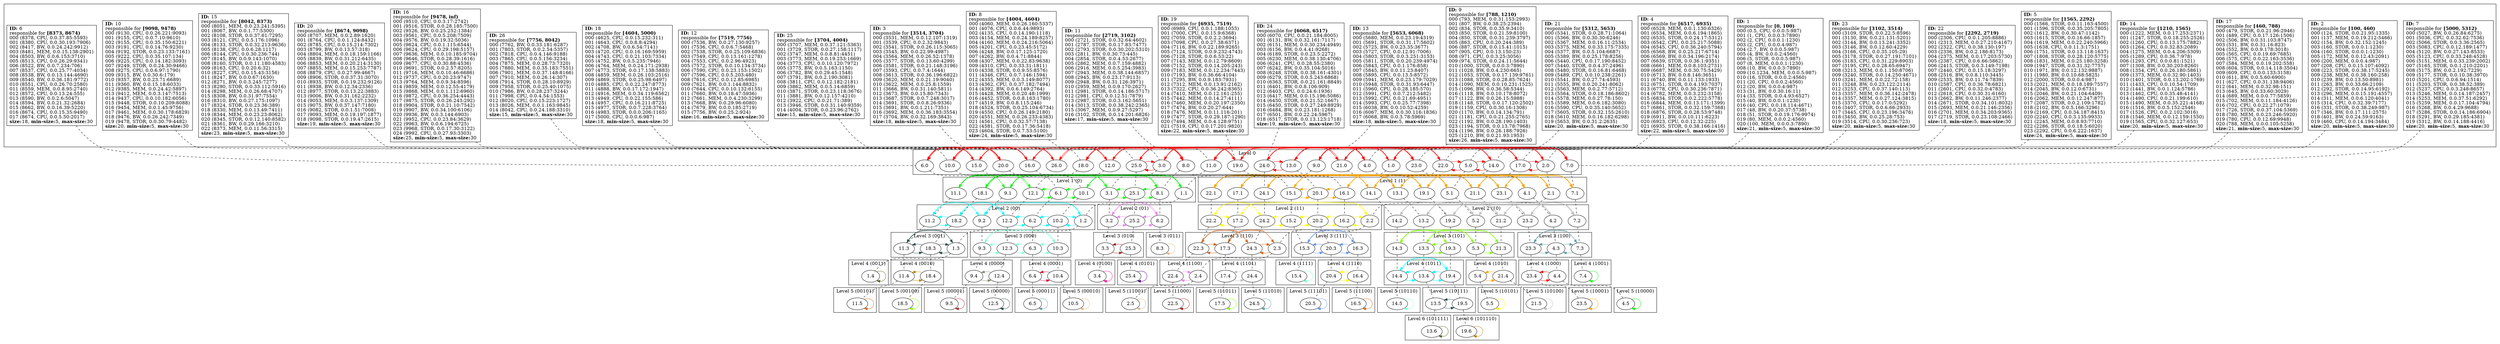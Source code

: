 strict
digraph SkipGraph {

	# vertical
	edge [dir=none style=dashed]
	subgraph {
		"1" -> "1.0" -> "1.1" -> "1.2" -> "1.3" -> "1.4"
		}
	subgraph {
		"2" -> "2.0" -> "2.1" -> "2.2" -> "2.3" -> "2.4" -> "2.5"
		}
	subgraph {
		"17" -> "17.0" -> "17.1" -> "17.2" -> "17.3" -> "17.4" -> "17.5"
		}
	subgraph {
		"9" -> "9.0" -> "9.1" -> "9.2" -> "9.3" -> "9.4" -> "9.5"
		}
	subgraph {
		"14" -> "14.0" -> "14.1" -> "14.2" -> "14.3" -> "14.4" -> "14.5"
		}
	subgraph {
		"5" -> "5.0" -> "5.1" -> "5.2" -> "5.3" -> "5.4" -> "5.5"
		}
	subgraph {
		"22" -> "22.0" -> "22.1" -> "22.2" -> "22.3" -> "22.4" -> "22.5"
		}
	subgraph {
		"11" -> "11.0" -> "11.1" -> "11.2" -> "11.3" -> "11.4" -> "11.5"
		}
	subgraph {
		"23" -> "23.0" -> "23.1" -> "23.2" -> "23.3" -> "23.4" -> "23.5"
		}
	subgraph {
		"3" -> "3.0" -> "3.1" -> "3.2" -> "3.3" -> "3.4"
		}
	subgraph {
		"25" -> "25.0" -> "25.1" -> "25.2" -> "25.3" -> "25.4"
		}
	subgraph {
		"8" -> "8.0" -> "8.1" -> "8.2" -> "8.3"
		}
	subgraph {
		"18" -> "18.0" -> "18.1" -> "18.2" -> "18.3" -> "18.4" -> "18.5"
		}
	subgraph {
		"7" -> "7.0" -> "7.1" -> "7.2" -> "7.3" -> "7.4"
		}
	subgraph {
		"21" -> "21.0" -> "21.1" -> "21.2" -> "21.3" -> "21.4" -> "21.5"
		}
	subgraph {
		"13" -> "13.0" -> "13.1" -> "13.2" -> "13.3" -> "13.4" -> "13.5" -> "13.6"
		}
	subgraph {
		"24" -> "24.0" -> "24.1" -> "24.2" -> "24.3" -> "24.4" -> "24.5"
		}
	subgraph {
		"4" -> "4.0" -> "4.1" -> "4.2" -> "4.3" -> "4.4" -> "4.5"
		}
	subgraph {
		"19" -> "19.0" -> "19.1" -> "19.2" -> "19.3" -> "19.4" -> "19.5" -> "19.6"
		}
	subgraph {
		"12" -> "12.0" -> "12.1" -> "12.2" -> "12.3" -> "12.4" -> "12.5"
		}
	subgraph {
		"26" -> "26.0"
		}
	subgraph {
		"15" -> "15.0" -> "15.1" -> "15.2" -> "15.3" -> "15.4"
		}
	subgraph {
		"6" -> "6.0" -> "6.1" -> "6.2" -> "6.3" -> "6.4" -> "6.5"
		}
	subgraph {
		"20" -> "20.0" -> "20.1" -> "20.2" -> "20.3" -> "20.4" -> "20.5"
		}
	subgraph {
		"10" -> "10.0" -> "10.1" -> "10.2" -> "10.3" -> "10.4" -> "10.5"
		}
	subgraph {
		"16" -> "16.0" -> "16.1" -> "16.2" -> "16.3" -> "16.4" -> "16.5"
		}

	# horizontal
	edge [dir=forward, style=solid]
	subgraph cluster_content {
		rank = same
		"1" [shape=box, label=
			<
				<B>ID:</B> 1<BR ALIGN="LEFT"/>
				responsible for <B>[0, 100)</B><BR ALIGN="LEFT"/>
				000 (0.5, CPU, 0.0.0.5:987)<BR ALIGN="LEFT"/>
				001 (1, CPU, 0.0.0.3:7890)<BR ALIGN="LEFT"/>
				002 (2, CPU, 0.0.0.1:1230)<BR ALIGN="LEFT"/>
				003 (2, CPU, 0.0.0.4:987)<BR ALIGN="LEFT"/>
				004 (2.7, BW, 0.0.0.5:987)<BR ALIGN="LEFT"/>
				005 (4, BW, 0.0.0.2:4560)<BR ALIGN="LEFT"/>
				006 (5, STOR, 0.0.0.5:987)<BR ALIGN="LEFT"/>
				007 (8, MEM, 0.0.0.1:1230)<BR ALIGN="LEFT"/>
				008 (10, BW, 0.0.0.3:7890)<BR ALIGN="LEFT"/>
				009 (10.1234, MEM, 0.0.0.5:987)<BR ALIGN="LEFT"/>
				010 (16, STOR, 0.0.0.2:4560)<BR ALIGN="LEFT"/>
				011 (20, CPU, 0.0.0.2:4560)<BR ALIGN="LEFT"/>
				012 (20, BW, 0.0.0.4:987)<BR ALIGN="LEFT"/>
				013 (31, BW, 0.0.30.16:11)<BR ALIGN="LEFT"/>
				014 (33, STOR, 0.0.4.93:6527)<BR ALIGN="LEFT"/>
				015 (40, BW, 0.0.0.1:1230)<BR ALIGN="LEFT"/>
				016 (40, CPU, 0.0.18.114:4671)<BR ALIGN="LEFT"/>
				017 (48, BW, 0.0.20.37:5738)<BR ALIGN="LEFT"/>
				018 (51, STOR, 0.0.19.176:9974)<BR ALIGN="LEFT"/>
				019 (80, MEM, 0.0.0.2:4560)<BR ALIGN="LEFT"/>
				020 (100, MEM, 0.0.0.3:7890)<BR ALIGN="LEFT"/>
			<B>size:</B>21, <B>min-size:</B>5, <B>max-size:</B>30<BR ALIGN="LEFT"/>			>]
		"2" [shape=box, label=
			<
				<B>ID:</B> 2<BR ALIGN="LEFT"/>
				responsible for <B>[100, 460)</B><BR ALIGN="LEFT"/>
				000 (124, STOR, 0.0.21.95:1335)<BR ALIGN="LEFT"/>
				001 (137, MEM, 0.0.19.212:5466)<BR ALIGN="LEFT"/>
				002 (154, BW, 0.0.32.152:1245)<BR ALIGN="LEFT"/>
				003 (160, STOR, 0.0.0.1:1230)<BR ALIGN="LEFT"/>
				004 (160, STOR, 0.0.0.1:1230)<BR ALIGN="LEFT"/>
				005 (172, MEM, 0.0.12.43:2091)<BR ALIGN="LEFT"/>
				006 (200, MEM, 0.0.0.4:987)<BR ALIGN="LEFT"/>
				007 (208, CPU, 0.0.15.107:4092)<BR ALIGN="LEFT"/>
				008 (223, STOR, 0.0.38.17:5245)<BR ALIGN="LEFT"/>
				009 (238, MEM, 0.0.38.160:258)<BR ALIGN="LEFT"/>
				010 (239, BW, 0.0.13.50:8981)<BR ALIGN="LEFT"/>
				011 (263, BW, 0.0.33.66:2109)<BR ALIGN="LEFT"/>
				012 (292, STOR, 0.0.14.95:6192)<BR ALIGN="LEFT"/>
				013 (296, MEM, 0.0.15.191:4557)<BR ALIGN="LEFT"/>
				014 (311, MEM, 0.0.6.120:4041)<BR ALIGN="LEFT"/>
				015 (314, CPU, 0.0.32.39:7177)<BR ALIGN="LEFT"/>
				016 (331, STOR, 0.0.38.249:987)<BR ALIGN="LEFT"/>
				017 (346, BW, 0.0.17.111:2575)<BR ALIGN="LEFT"/>
				018 (401, BW, 0.0.24.59:9163)<BR ALIGN="LEFT"/>
				019 (460, CPU, 0.0.14.194:3484)<BR ALIGN="LEFT"/>
			<B>size:</B>20, <B>min-size:</B>5, <B>max-size:</B>30<BR ALIGN="LEFT"/>			>]
		"17" [shape=box, label=
			<
				<B>ID:</B> 17<BR ALIGN="LEFT"/>
				responsible for <B>[460, 788)</B><BR ALIGN="LEFT"/>
				000 (479, STOR, 0.0.21.96:2946)<BR ALIGN="LEFT"/>
				001 (489, CPU, 0.0.17.126:1506)<BR ALIGN="LEFT"/>
				002 (506, BW, 0.0.31.103:8747)<BR ALIGN="LEFT"/>
				003 (531, BW, 0.0.31.16:823)<BR ALIGN="LEFT"/>
				004 (552, BW, 0.0.9.178:3018)<BR ALIGN="LEFT"/>
				005 (565, CPU, 0.0.19.69:7685)<BR ALIGN="LEFT"/>
				006 (575, CPU, 0.0.22.163:3536)<BR ALIGN="LEFT"/>
				007 (584, MEM, 0.0.19.202:558)<BR ALIGN="LEFT"/>
				008 (604, STOR, 0.0.14.118:3504)<BR ALIGN="LEFT"/>
				009 (609, CPU, 0.0.0.133:3158)<BR ALIGN="LEFT"/>
				010 (611, BW, 0.0.5.60:6900)<BR ALIGN="LEFT"/>
				011 (627, CPU, 0.0.31.138:9406)<BR ALIGN="LEFT"/>
				012 (641, MEM, 0.0.32.98:151)<BR ALIGN="LEFT"/>
				013 (645, BW, 0.0.33.60:3029)<BR ALIGN="LEFT"/>
				014 (689, MEM, 0.0.0.77:5859)<BR ALIGN="LEFT"/>
				015 (702, MEM, 0.0.11.184:4126)<BR ALIGN="LEFT"/>
				016 (702, CPU, 0.0.22.27:1079)<BR ALIGN="LEFT"/>
				017 (726, STOR, 0.0.37.104:5369)<BR ALIGN="LEFT"/>
				018 (780, MEM, 0.0.23.246:5920)<BR ALIGN="LEFT"/>
				019 (780, CPU, 0.0.12.69:9948)<BR ALIGN="LEFT"/>
				020 (788, MEM, 0.0.0.105:5258)<BR ALIGN="LEFT"/>
			<B>size:</B>21, <B>min-size:</B>5, <B>max-size:</B>30<BR ALIGN="LEFT"/>			>]
		"9" [shape=box, label=
			<
				<B>ID:</B> 9<BR ALIGN="LEFT"/>
				responsible for <B>[788, 1210)</B><BR ALIGN="LEFT"/>
				000 (793, MEM, 0.0.31.153:2993)<BR ALIGN="LEFT"/>
				001 (807, BW, 0.0.38.25:2394)<BR ALIGN="LEFT"/>
				002 (834, STOR, 0.0.35.9:3410)<BR ALIGN="LEFT"/>
				003 (850, STOR, 0.0.21.59:8100)<BR ALIGN="LEFT"/>
				004 (850, STOR, 0.0.31.239:3797)<BR ALIGN="LEFT"/>
				005 (863, CPU, 0.0.20.244:389)<BR ALIGN="LEFT"/>
				006 (887, STOR, 0.0.15.41:1015)<BR ALIGN="LEFT"/>
				007 (905, CPU, 0.0.13.150:23)<BR ALIGN="LEFT"/>
				008 (971, CPU, 0.0.3.25:3056)<BR ALIGN="LEFT"/>
				009 (974, STOR, 0.0.24.11:5644)<BR ALIGN="LEFT"/>
				010 (1000, STOR, 0.0.0.3:7890)<BR ALIGN="LEFT"/>
				011 (1028, BW, 0.0.4.230:665)<BR ALIGN="LEFT"/>
				012 (1053, STOR, 0.0.17.139:9761)<BR ALIGN="LEFT"/>
				013 (1088, STOR, 0.0.28.85:7624)<BR ALIGN="LEFT"/>
				014 (1090, MEM, 0.0.10.231:1525)<BR ALIGN="LEFT"/>
				015 (1096, BW, 0.0.36.58:5344)<BR ALIGN="LEFT"/>
				016 (1118, BW, 0.0.10.178:8072)<BR ALIGN="LEFT"/>
				017 (1122, BW, 0.0.26.15:5988)<BR ALIGN="LEFT"/>
				018 (1148, STOR, 0.0.17.120:2502)<BR ALIGN="LEFT"/>
				019 (1159, CPU, 0.0.30.16:1308)<BR ALIGN="LEFT"/>
				020 (1170, BW, 0.0.14.134:791)<BR ALIGN="LEFT"/>
				021 (1181, CPU, 0.0.21.255:2765)<BR ALIGN="LEFT"/>
				022 (1192, BW, 0.0.28.190:1403)<BR ALIGN="LEFT"/>
				023 (1194, STOR, 0.0.13.78:7968)<BR ALIGN="LEFT"/>
				024 (1196, BW, 0.0.26.188:7926)<BR ALIGN="LEFT"/>
				025 (1210, BW, 0.0.21.93:1953)<BR ALIGN="LEFT"/>
			<B>size:</B>26, <B>min-size:</B>5, <B>max-size:</B>30<BR ALIGN="LEFT"/>			>]
		"14" [shape=box, label=
			<
				<B>ID:</B> 14<BR ALIGN="LEFT"/>
				responsible for <B>[1210, 1565)</B><BR ALIGN="LEFT"/>
				000 (1222, MEM, 0.0.17.253:2371)<BR ALIGN="LEFT"/>
				001 (1247, STOR, 0.0.18.255:2526)<BR ALIGN="LEFT"/>
				002 (1260, CPU, 0.0.13.175:7882)<BR ALIGN="LEFT"/>
				003 (1264, CPU, 0.0.32.83:2089)<BR ALIGN="LEFT"/>
				004 (1275, MEM, 0.0.4.206:5309)<BR ALIGN="LEFT"/>
				005 (1289, CPU, 0.0.36.7:978)<BR ALIGN="LEFT"/>
				006 (1293, CPU, 0.0.0.81:1521)<BR ALIGN="LEFT"/>
				007 (1308, BW, 0.0.30.203:8260)<BR ALIGN="LEFT"/>
				008 (1354, CPU, 0.0.26.180:5861)<BR ALIGN="LEFT"/>
				009 (1373, MEM, 0.0.32.90:1403)<BR ALIGN="LEFT"/>
				010 (1401, STOR, 0.0.13.202:1769)<BR ALIGN="LEFT"/>
				011 (1433, CPU, 0.0.10.54:1709)<BR ALIGN="LEFT"/>
				012 (1441, BW, 0.0.1.124:5786)<BR ALIGN="LEFT"/>
				013 (1462, CPU, 0.0.35.48:4141)<BR ALIGN="LEFT"/>
				014 (1490, CPU, 0.0.21.199:610)<BR ALIGN="LEFT"/>
				015 (1490, MEM, 0.0.35.221:4168)<BR ALIGN="LEFT"/>
				016 (1516, BW, 0.0.5.152:2546)<BR ALIGN="LEFT"/>
				017 (1526, CPU, 0.0.2.102:3016)<BR ALIGN="LEFT"/>
				018 (1546, MEM, 0.0.12.159:1550)<BR ALIGN="LEFT"/>
				019 (1565, CPU, 0.0.32.127:653)<BR ALIGN="LEFT"/>
			<B>size:</B>20, <B>min-size:</B>5, <B>max-size:</B>30<BR ALIGN="LEFT"/>			>]
		"5" [shape=box, label=
			<
				<B>ID:</B> 5<BR ALIGN="LEFT"/>
				responsible for <B>[1565, 2292)</B><BR ALIGN="LEFT"/>
				000 (1566, STOR, 0.0.11.163:4500)<BR ALIGN="LEFT"/>
				001 (1596, STOR, 0.0.35.205:7805)<BR ALIGN="LEFT"/>
				002 (1612, BW, 0.0.30.47:1142)<BR ALIGN="LEFT"/>
				003 (1615, STOR, 0.0.16.66:1857)<BR ALIGN="LEFT"/>
				004 (1619, MEM, 0.0.22.240:5966)<BR ALIGN="LEFT"/>
				005 (1638, CPU, 0.0.11.3:1751)<BR ALIGN="LEFT"/>
				006 (1751, STOR, 0.0.13.118:1637)<BR ALIGN="LEFT"/>
				007 (1808, STOR, 0.0.28.120:5775)<BR ALIGN="LEFT"/>
				008 (1831, MEM, 0.0.25.180:3258)<BR ALIGN="LEFT"/>
				009 (1947, STOR, 0.0.31.32:7757)<BR ALIGN="LEFT"/>
				010 (1971, BW, 0.0.12.132:9887)<BR ALIGN="LEFT"/>
				011 (1980, BW, 0.0.10.68:5825)<BR ALIGN="LEFT"/>
				012 (2000, STOR, 0.0.0.4:987)<BR ALIGN="LEFT"/>
				013 (2021, MEM, 0.0.18.189:7557)<BR ALIGN="LEFT"/>
				014 (2045, BW, 0.0.12.0:6731)<BR ALIGN="LEFT"/>
				015 (2046, BW, 0.0.21.104:6409)<BR ALIGN="LEFT"/>
				016 (2062, MEM, 0.0.12.247:877)<BR ALIGN="LEFT"/>
				017 (2087, STOR, 0.0.2.109:1782)<BR ALIGN="LEFT"/>
				018 (2102, BW, 0.0.5.166:3296)<BR ALIGN="LEFT"/>
				019 (2169, CPU, 0.0.34.187:8415)<BR ALIGN="LEFT"/>
				020 (2240, CPU, 0.0.3.135:9933)<BR ALIGN="LEFT"/>
				021 (2245, MEM, 0.0.8.93:7710)<BR ALIGN="LEFT"/>
				022 (2286, STOR, 0.0.18.5:6020)<BR ALIGN="LEFT"/>
				023 (2292, CPU, 0.0.6.222:1637)<BR ALIGN="LEFT"/>
			<B>size:</B>24, <B>min-size:</B>5, <B>max-size:</B>30<BR ALIGN="LEFT"/>			>]
		"22" [shape=box, label=
			<
				<B>ID:</B> 22<BR ALIGN="LEFT"/>
				responsible for <B>[2292, 2719)</B><BR ALIGN="LEFT"/>
				000 (2306, CPU, 0.0.1.205:8886)<BR ALIGN="LEFT"/>
				001 (2313, MEM, 0.0.27.210:4167)<BR ALIGN="LEFT"/>
				002 (2322, CPU, 0.0.38.130:197)<BR ALIGN="LEFT"/>
				003 (2336, BW, 0.0.2.186:8173)<BR ALIGN="LEFT"/>
				004 (2375, MEM, 0.0.17.203:5730)<BR ALIGN="LEFT"/>
				005 (2387, CPU, 0.0.6.66:5862)<BR ALIGN="LEFT"/>
				006 (2415, STOR, 0.0.3.149:7198)<BR ALIGN="LEFT"/>
				007 (2440, CPU, 0.0.15.18:3297)<BR ALIGN="LEFT"/>
				008 (2516, BW, 0.0.8.110:3445)<BR ALIGN="LEFT"/>
				009 (2535, BW, 0.0.11.74:7839)<BR ALIGN="LEFT"/>
				010 (2587, CPU, 0.0.36.78:6821)<BR ALIGN="LEFT"/>
				011 (2601, CPU, 0.0.32.0:4783)<BR ALIGN="LEFT"/>
				012 (2618, CPU, 0.0.30.31:6160)<BR ALIGN="LEFT"/>
				013 (2662, BW, 0.0.11.246:2377)<BR ALIGN="LEFT"/>
				014 (2671, STOR, 0.0.34.101:8032)<BR ALIGN="LEFT"/>
				015 (2693, MEM, 0.0.21.146:2356)<BR ALIGN="LEFT"/>
				016 (2701, MEM, 0.0.34.203:9365)<BR ALIGN="LEFT"/>
				017 (2719, STOR, 0.0.23.108:2466)<BR ALIGN="LEFT"/>
			<B>size:</B>18, <B>min-size:</B>5, <B>max-size:</B>30<BR ALIGN="LEFT"/>			>]
		"11" [shape=box, label=
			<
				<B>ID:</B> 11<BR ALIGN="LEFT"/>
				responsible for <B>[2719, 3102)</B><BR ALIGN="LEFT"/>
				000 (2721, STOR, 0.0.32.64:4602)<BR ALIGN="LEFT"/>
				001 (2787, STOR, 0.0.17.83:7477)<BR ALIGN="LEFT"/>
				002 (2793, STOR, 0.0.30.202:5310)<BR ALIGN="LEFT"/>
				003 (2811, BW, 0.0.30.73:445)<BR ALIGN="LEFT"/>
				004 (2854, STOR, 0.0.4.53:2677)<BR ALIGN="LEFT"/>
				005 (2862, MEM, 0.0.7.159:4882)<BR ALIGN="LEFT"/>
				006 (2916, MEM, 0.0.5.254:3983)<BR ALIGN="LEFT"/>
				007 (2943, MEM, 0.0.38.144:6857)<BR ALIGN="LEFT"/>
				008 (2945, BW, 0.0.23.17:9113)<BR ALIGN="LEFT"/>
				009 (2948, BW, 0.0.31.126:3971)<BR ALIGN="LEFT"/>
				010 (2959, MEM, 0.0.9.170:2627)<BR ALIGN="LEFT"/>
				011 (2981, STOR, 0.0.14.186:5717)<BR ALIGN="LEFT"/>
				012 (2981, CPU, 0.0.12.51:7879)<BR ALIGN="LEFT"/>
				013 (2987, STOR, 0.0.3.162:5651)<BR ALIGN="LEFT"/>
				014 (3013, STOR, 0.0.38.242:2365)<BR ALIGN="LEFT"/>
				015 (3067, MEM, 0.0.9.27:5297)<BR ALIGN="LEFT"/>
				016 (3102, STOR, 0.0.14.201:6826)<BR ALIGN="LEFT"/>
			<B>size:</B>17, <B>min-size:</B>5, <B>max-size:</B>30<BR ALIGN="LEFT"/>			>]
		"23" [shape=box, label=
			<
				<B>ID:</B> 23<BR ALIGN="LEFT"/>
				responsible for <B>[3102, 3514)</B><BR ALIGN="LEFT"/>
				000 (3109, STOR, 0.0.22.5:8596)<BR ALIGN="LEFT"/>
				001 (3130, BW, 0.0.21.131:5201)<BR ALIGN="LEFT"/>
				002 (3144, BW, 0.0.13.241:3352)<BR ALIGN="LEFT"/>
				003 (3146, BW, 0.0.12.60:4229)<BR ALIGN="LEFT"/>
				004 (3166, CPU, 0.0.35.105:29)<BR ALIGN="LEFT"/>
				005 (3178, STOR, 0.0.27.191:7101)<BR ALIGN="LEFT"/>
				006 (3183, CPU, 0.0.31.229:8903)<BR ALIGN="LEFT"/>
				007 (3195, CPU, 0.0.28.65:6947)<BR ALIGN="LEFT"/>
				008 (3213, MEM, 0.0.1.150:8706)<BR ALIGN="LEFT"/>
				009 (3240, STOR, 0.0.14.250:4671)<BR ALIGN="LEFT"/>
				010 (3241, MEM, 0.0.22.72:158)<BR ALIGN="LEFT"/>
				011 (3248, BW, 0.0.23.122:2114)<BR ALIGN="LEFT"/>
				012 (3253, CPU, 0.0.37.140:113)<BR ALIGN="LEFT"/>
				013 (3357, MEM, 0.0.36.142:2478)<BR ALIGN="LEFT"/>
				014 (3357, MEM, 0.0.27.124:3815)<BR ALIGN="LEFT"/>
				015 (3370, CPU, 0.0.17.0:5292)<BR ALIGN="LEFT"/>
				016 (3407, STOR, 0.0.6.66:2933)<BR ALIGN="LEFT"/>
				017 (3445, CPU, 0.0.23.196:3476)<BR ALIGN="LEFT"/>
				018 (3450, BW, 0.0.25.28:753)<BR ALIGN="LEFT"/>
				019 (3514, CPU, 0.0.30.236:723)<BR ALIGN="LEFT"/>
			<B>size:</B>20, <B>min-size:</B>5, <B>max-size:</B>30<BR ALIGN="LEFT"/>			>]
		"3" [shape=box, label=
			<
				<B>ID:</B> 3<BR ALIGN="LEFT"/>
				responsible for <B>[3514, 3704)</B><BR ALIGN="LEFT"/>
				000 (3531, MEM, 0.0.12.107:1319)<BR ALIGN="LEFT"/>
				001 (3539, CPU, 0.0.2.32:9843)<BR ALIGN="LEFT"/>
				002 (3541, STOR, 0.0.26.115:3065)<BR ALIGN="LEFT"/>
				003 (3545, BW, 0.0.22.99:4987)<BR ALIGN="LEFT"/>
				004 (3564, MEM, 0.0.26.52:1378)<BR ALIGN="LEFT"/>
				005 (3577, STOR, 0.0.13.60:4299)<BR ALIGN="LEFT"/>
				006 (3581, STOR, 0.0.21.148:3196)<BR ALIGN="LEFT"/>
				007 (3593, CPU, 0.0.7.4:1644)<BR ALIGN="LEFT"/>
				008 (3613, STOR, 0.0.36.196:6822)<BR ALIGN="LEFT"/>
				009 (3620, MEM, 0.0.21.19:9040)<BR ALIGN="LEFT"/>
				010 (3622, MEM, 0.0.25.8:1559)<BR ALIGN="LEFT"/>
				011 (3666, BW, 0.0.31.140:5811)<BR ALIGN="LEFT"/>
				012 (3673, BW, 0.0.15.80:7343)<BR ALIGN="LEFT"/>
				013 (3687, STOR, 0.0.7.248:3017)<BR ALIGN="LEFT"/>
				014 (3691, STOR, 0.0.8.26:9336)<BR ALIGN="LEFT"/>
				015 (3691, BW, 0.0.1.211:7351)<BR ALIGN="LEFT"/>
				016 (3692, MEM, 0.0.36.183:3554)<BR ALIGN="LEFT"/>
				017 (3704, BW, 0.0.32.169:3843)<BR ALIGN="LEFT"/>
			<B>size:</B>18, <B>min-size:</B>5, <B>max-size:</B>30<BR ALIGN="LEFT"/>			>]
		"25" [shape=box, label=
			<
				<B>ID:</B> 25<BR ALIGN="LEFT"/>
				responsible for <B>[3704, 4004)</B><BR ALIGN="LEFT"/>
				000 (3707, MEM, 0.0.37.121:5363)<BR ALIGN="LEFT"/>
				001 (3729, STOR, 0.0.27.158:1117)<BR ALIGN="LEFT"/>
				002 (3747, MEM, 0.0.8.81:4451)<BR ALIGN="LEFT"/>
				003 (3773, MEM, 0.0.19.253:1669)<BR ALIGN="LEFT"/>
				004 (3773, CPU, 0.0.10.120:7972)<BR ALIGN="LEFT"/>
				005 (3775, BW, 0.0.5.163:1150)<BR ALIGN="LEFT"/>
				006 (3782, BW, 0.0.29.45:1548)<BR ALIGN="LEFT"/>
				007 (3791, BW, 0.0.2.190:3081)<BR ALIGN="LEFT"/>
				008 (3811, CPU, 0.0.12.182:2181)<BR ALIGN="LEFT"/>
				009 (3862, MEM, 0.0.5.14:6859)<BR ALIGN="LEFT"/>
				010 (3871, STOR, 0.0.23.118:3676)<BR ALIGN="LEFT"/>
				011 (3881, BW, 0.0.12.157:4210)<BR ALIGN="LEFT"/>
				012 (3922, CPU, 0.0.21.71:389)<BR ALIGN="LEFT"/>
				013 (3946, STOR, 0.0.31.140:9359)<BR ALIGN="LEFT"/>
				014 (4004, STOR, 0.0.23.96:2762)<BR ALIGN="LEFT"/>
			<B>size:</B>15, <B>min-size:</B>5, <B>max-size:</B>30<BR ALIGN="LEFT"/>			>]
		"8" [shape=box, label=
			<
				<B>ID:</B> 8<BR ALIGN="LEFT"/>
				responsible for <B>[4004, 4604)</B><BR ALIGN="LEFT"/>
				000 (4060, MEM, 0.0.26.160:5337)<BR ALIGN="LEFT"/>
				001 (4076, CPU, 0.0.6.44:9893)<BR ALIGN="LEFT"/>
				002 (4135, CPU, 0.0.14.190:1118)<BR ALIGN="LEFT"/>
				003 (4154, MEM, 0.0.24.189:8257)<BR ALIGN="LEFT"/>
				004 (4160, MEM, 0.0.24.216:5064)<BR ALIGN="LEFT"/>
				005 (4201, CPU, 0.0.23.45:5172)<BR ALIGN="LEFT"/>
				006 (4248, BW, 0.0.17.125:1720)<BR ALIGN="LEFT"/>
				007 (4262, BW, 0.0.4.71:8844)<BR ALIGN="LEFT"/>
				008 (4307, MEM, 0.0.22.83:9638)<BR ALIGN="LEFT"/>
				009 (4310, CPU, 0.0.33.31:1811)<BR ALIGN="LEFT"/>
				010 (4338, STOR, 0.0.9.55:8576)<BR ALIGN="LEFT"/>
				011 (4346, CPU, 0.0.7.146:1594)<BR ALIGN="LEFT"/>
				012 (4355, MEM, 0.0.3.149:8077)<BR ALIGN="LEFT"/>
				013 (4362, CPU, 0.0.37.182:7494)<BR ALIGN="LEFT"/>
				014 (4392, BW, 0.0.6.149:2764)<BR ALIGN="LEFT"/>
				015 (4428, MEM, 0.0.20.48:1999)<BR ALIGN="LEFT"/>
				016 (4452, STOR, 0.0.8.163:1780)<BR ALIGN="LEFT"/>
				017 (4519, BW, 0.0.8.115:246)<BR ALIGN="LEFT"/>
				018 (4524, STOR, 0.0.25.104:6734)<BR ALIGN="LEFT"/>
				019 (4550, CPU, 0.0.26.149:2180)<BR ALIGN="LEFT"/>
				020 (4551, MEM, 0.0.26.233:4383)<BR ALIGN="LEFT"/>
				021 (4561, CPU, 0.0.32.57:7138)<BR ALIGN="LEFT"/>
				022 (4581, STOR, 0.0.17.36:5418)<BR ALIGN="LEFT"/>
				023 (4604, STOR, 0.0.7.53:5100)<BR ALIGN="LEFT"/>
			<B>size:</B>24, <B>min-size:</B>5, <B>max-size:</B>30<BR ALIGN="LEFT"/>			>]
		"18" [shape=box, label=
			<
				<B>ID:</B> 18<BR ALIGN="LEFT"/>
				responsible for <B>[4604, 5000)</B><BR ALIGN="LEFT"/>
				000 (4625, CPU, 0.0.15.232:311)<BR ALIGN="LEFT"/>
				001 (4643, CPU, 0.0.8.8:4294)<BR ALIGN="LEFT"/>
				002 (4708, BW, 0.0.6.54:7141)<BR ALIGN="LEFT"/>
				003 (4720, CPU, 0.0.16.169:5959)<BR ALIGN="LEFT"/>
				004 (4743, CPU, 0.0.21.103:7334)<BR ALIGN="LEFT"/>
				005 (4752, BW, 0.0.5.235:7946)<BR ALIGN="LEFT"/>
				006 (4764, MEM, 0.0.24.171:2938)<BR ALIGN="LEFT"/>
				007 (4773, STOR, 0.0.17.138:5883)<BR ALIGN="LEFT"/>
				008 (4859, MEM, 0.0.26.103:2516)<BR ALIGN="LEFT"/>
				009 (4869, STOR, 0.0.25.98:6497)<BR ALIGN="LEFT"/>
				010 (4885, CPU, 0.0.22.247:8773)<BR ALIGN="LEFT"/>
				011 (4888, BW, 0.0.17.172:1947)<BR ALIGN="LEFT"/>
				012 (4916, MEM, 0.0.34.119:6562)<BR ALIGN="LEFT"/>
				013 (4949, CPU, 0.0.22.155:586)<BR ALIGN="LEFT"/>
				014 (4957, CPU, 0.0.16.211:8725)<BR ALIGN="LEFT"/>
				015 (4977, STOR, 0.0.7.228:3764)<BR ALIGN="LEFT"/>
				016 (4983, STOR, 0.0.0.206:1165)<BR ALIGN="LEFT"/>
				017 (5000, CPU, 0.0.0.6:987)<BR ALIGN="LEFT"/>
			<B>size:</B>18, <B>min-size:</B>5, <B>max-size:</B>30<BR ALIGN="LEFT"/>			>]
		"7" [shape=box, label=
			<
				<B>ID:</B> 7<BR ALIGN="LEFT"/>
				responsible for <B>[5000, 5312)</B><BR ALIGN="LEFT"/>
				000 (5027, BW, 0.0.26.84:6275)<BR ALIGN="LEFT"/>
				001 (5036, CPU, 0.0.32.62:7536)<BR ALIGN="LEFT"/>
				002 (5066, STOR, 0.0.3.36:2565)<BR ALIGN="LEFT"/>
				003 (5083, CPU, 0.0.12.189:1477)<BR ALIGN="LEFT"/>
				004 (5120, BW, 0.0.27.143:8533)<BR ALIGN="LEFT"/>
				005 (5123, CPU, 0.0.33.248:4528)<BR ALIGN="LEFT"/>
				006 (5151, MEM, 0.0.33.239:2002)<BR ALIGN="LEFT"/>
				007 (5165, STOR, 0.0.1.210:2201)<BR ALIGN="LEFT"/>
				008 (5175, BW, 0.0.2.192:7229)<BR ALIGN="LEFT"/>
				009 (5177, STOR, 0.0.10.38:3970)<BR ALIGN="LEFT"/>
				010 (5201, CPU, 0.0.6.94:1514)<BR ALIGN="LEFT"/>
				011 (5203, STOR, 0.0.38.52:389)<BR ALIGN="LEFT"/>
				012 (5237, CPU, 0.0.3.248:8657)<BR ALIGN="LEFT"/>
				013 (5246, MEM, 0.0.14.187:2457)<BR ALIGN="LEFT"/>
				014 (5253, MEM, 0.0.37.51:6292)<BR ALIGN="LEFT"/>
				015 (5259, MEM, 0.0.17.104:4794)<BR ALIGN="LEFT"/>
				016 (5268, BW, 0.0.4.29:9688)<BR ALIGN="LEFT"/>
				017 (5286, STOR, 0.0.14.186:6904)<BR ALIGN="LEFT"/>
				018 (5291, BW, 0.0.29.185:4381)<BR ALIGN="LEFT"/>
				019 (5312, BW, 0.0.14.188:4416)<BR ALIGN="LEFT"/>
			<B>size:</B>20, <B>min-size:</B>5, <B>max-size:</B>30<BR ALIGN="LEFT"/>			>]
		"21" [shape=box, label=
			<
				<B>ID:</B> 21<BR ALIGN="LEFT"/>
				responsible for <B>[5312, 5653)</B><BR ALIGN="LEFT"/>
				000 (5341, STOR, 0.0.28.71:1064)<BR ALIGN="LEFT"/>
				001 (5366, BW, 0.0.30.30:6246)<BR ALIGN="LEFT"/>
				002 (5367, MEM, 0.0.16.11:2534)<BR ALIGN="LEFT"/>
				003 (5375, MEM, 0.0.33.175:7335)<BR ALIGN="LEFT"/>
				004 (5377, BW, 0.0.5.104:6687)<BR ALIGN="LEFT"/>
				005 (5389, BW, 0.0.25.178:8256)<BR ALIGN="LEFT"/>
				006 (5440, CPU, 0.0.17.190:8452)<BR ALIGN="LEFT"/>
				007 (5440, STOR, 0.0.4.37:2496)<BR ALIGN="LEFT"/>
				008 (5480, STOR, 0.0.16.81:6468)<BR ALIGN="LEFT"/>
				009 (5489, CPU, 0.0.10.238:2261)<BR ALIGN="LEFT"/>
				010 (5541, BW, 0.0.27.74:4593)<BR ALIGN="LEFT"/>
				011 (5555, BW, 0.0.20.241:8062)<BR ALIGN="LEFT"/>
				012 (5563, MEM, 0.0.2.77:5712)<BR ALIGN="LEFT"/>
				013 (5564, STOR, 0.0.18.186:8602)<BR ALIGN="LEFT"/>
				014 (5578, MEM, 0.0.27.78:150)<BR ALIGN="LEFT"/>
				015 (5589, MEM, 0.0.6.182:3080)<BR ALIGN="LEFT"/>
				016 (5590, CPU, 0.0.35.140:5652)<BR ALIGN="LEFT"/>
				017 (5605, STOR, 0.0.32.155:2610)<BR ALIGN="LEFT"/>
				018 (5610, MEM, 0.0.16.182:6298)<BR ALIGN="LEFT"/>
				019 (5653, BW, 0.0.31.2:2635)<BR ALIGN="LEFT"/>
			<B>size:</B>20, <B>min-size:</B>5, <B>max-size:</B>30<BR ALIGN="LEFT"/>			>]
		"13" [shape=box, label=
			<
				<B>ID:</B> 13<BR ALIGN="LEFT"/>
				responsible for <B>[5653, 6068)</B><BR ALIGN="LEFT"/>
				000 (5680, MEM, 0.0.23.19:4319)<BR ALIGN="LEFT"/>
				001 (5691, STOR, 0.0.31.17:5602)<BR ALIGN="LEFT"/>
				002 (5725, BW, 0.0.23.35:3677)<BR ALIGN="LEFT"/>
				003 (5727, CPU, 0.0.12.91:7006)<BR ALIGN="LEFT"/>
				004 (5803, STOR, 0.0.3.251:3153)<BR ALIGN="LEFT"/>
				005 (5811, STOR, 0.0.20.239:4974)<BR ALIGN="LEFT"/>
				006 (5843, CPU, 0.0.1.176:858)<BR ALIGN="LEFT"/>
				007 (5845, BW, 0.0.11.23:8407)<BR ALIGN="LEFT"/>
				008 (5895, CPU, 0.0.13.5:8572)<BR ALIGN="LEFT"/>
				009 (5941, MEM, 0.0.23.179:7029)<BR ALIGN="LEFT"/>
				010 (5948, STOR, 0.0.31.93:6447)<BR ALIGN="LEFT"/>
				011 (5960, CPU, 0.0.28.185:570)<BR ALIGN="LEFT"/>
				012 (5991, CPU, 0.0.7.212:5482)<BR ALIGN="LEFT"/>
				013 (5992, CPU, 0.0.21.69:4951)<BR ALIGN="LEFT"/>
				014 (5993, CPU, 0.0.25.77:7398)<BR ALIGN="LEFT"/>
				015 (6038, BW, 0.0.10.52:4259)<BR ALIGN="LEFT"/>
				016 (6067, MEM, 0.0.30.116:1836)<BR ALIGN="LEFT"/>
				017 (6068, BW, 0.0.3.78:5969)<BR ALIGN="LEFT"/>
			<B>size:</B>18, <B>min-size:</B>5, <B>max-size:</B>30<BR ALIGN="LEFT"/>			>]
		"24" [shape=box, label=
			<
				<B>ID:</B> 24<BR ALIGN="LEFT"/>
				responsible for <B>[6068, 6517)</B><BR ALIGN="LEFT"/>
				000 (6070, CPU, 0.0.21.184:8005)<BR ALIGN="LEFT"/>
				001 (6131, BW, 0.0.32.161:7117)<BR ALIGN="LEFT"/>
				002 (6151, MEM, 0.0.30.234:4949)<BR ALIGN="LEFT"/>
				003 (6156, BW, 0.0.4.41:9268)<BR ALIGN="LEFT"/>
				004 (6189, STOR, 0.0.23.5:2272)<BR ALIGN="LEFT"/>
				005 (6230, MEM, 0.0.38.130:4706)<BR ALIGN="LEFT"/>
				006 (6241, CPU, 0.0.28.55:2380)<BR ALIGN="LEFT"/>
				007 (6242, BW, 0.0.35.104:5016)<BR ALIGN="LEFT"/>
				008 (6248, STOR, 0.0.38.161:4301)<BR ALIGN="LEFT"/>
				009 (6279, STOR, 0.0.5.243:6868)<BR ALIGN="LEFT"/>
				010 (6363, STOR, 0.0.21.161:8849)<BR ALIGN="LEFT"/>
				011 (6401, BW, 0.0.8.106:909)<BR ALIGN="LEFT"/>
				012 (6403, CPU, 0.0.24.6:1936)<BR ALIGN="LEFT"/>
				013 (6417, MEM, 0.0.15.196:5086)<BR ALIGN="LEFT"/>
				014 (6450, STOR, 0.0.21.52:1667)<BR ALIGN="LEFT"/>
				015 (6450, STOR, 0.0.27.249:8929)<BR ALIGN="LEFT"/>
				016 (6484, BW, 0.0.23.181:1268)<BR ALIGN="LEFT"/>
				017 (6501, BW, 0.0.22.24:5967)<BR ALIGN="LEFT"/>
				018 (6517, STOR, 0.0.13.123:1718)<BR ALIGN="LEFT"/>
			<B>size:</B>19, <B>min-size:</B>5, <B>max-size:</B>30<BR ALIGN="LEFT"/>			>]
		"4" [shape=box, label=
			<
				<B>ID:</B> 4<BR ALIGN="LEFT"/>
				responsible for <B>[6517, 6935)</B><BR ALIGN="LEFT"/>
				000 (6528, MEM, 0.0.1.130:6326)<BR ALIGN="LEFT"/>
				001 (6534, MEM, 0.0.6.194:1865)<BR ALIGN="LEFT"/>
				002 (6535, STOR, 0.0.24.17:5312)<BR ALIGN="LEFT"/>
				003 (6542, CPU, 0.0.25.217:5088)<BR ALIGN="LEFT"/>
				004 (6545, CPU, 0.0.36.240:5794)<BR ALIGN="LEFT"/>
				005 (6568, BW, 0.0.25.217:6714)<BR ALIGN="LEFT"/>
				006 (6569, BW, 0.0.34.196:2174)<BR ALIGN="LEFT"/>
				007 (6639, STOR, 0.0.36.1:9351)<BR ALIGN="LEFT"/>
				008 (6661, MEM, 0.0.8.103:2731)<BR ALIGN="LEFT"/>
				009 (6687, MEM, 0.0.30.75:5429)<BR ALIGN="LEFT"/>
				010 (6713, BW, 0.0.8.146:3651)<BR ALIGN="LEFT"/>
				011 (6740, BW, 0.0.11.133:1933)<BR ALIGN="LEFT"/>
				012 (6751, STOR, 0.0.4.193:7037)<BR ALIGN="LEFT"/>
				013 (6778, CPU, 0.0.30.236:7871)<BR ALIGN="LEFT"/>
				014 (6782, MEM, 0.0.3.232:3158)<BR ALIGN="LEFT"/>
				015 (6834, STOR, 0.0.2.222:5778)<BR ALIGN="LEFT"/>
				016 (6844, MEM, 0.0.13.171:1399)<BR ALIGN="LEFT"/>
				017 (6861, STOR, 0.0.32.159:7368)<BR ALIGN="LEFT"/>
				018 (6876, STOR, 0.0.28.53:9748)<BR ALIGN="LEFT"/>
				019 (6911, BW, 0.0.10.111:6223)<BR ALIGN="LEFT"/>
				020 (6923, CPU, 0.0.12.32:225)<BR ALIGN="LEFT"/>
				021 (6935, STOR, 0.0.38.166:1416)<BR ALIGN="LEFT"/>
			<B>size:</B>22, <B>min-size:</B>5, <B>max-size:</B>30<BR ALIGN="LEFT"/>			>]
		"19" [shape=box, label=
			<
				<B>ID:</B> 19<BR ALIGN="LEFT"/>
				responsible for <B>[6935, 7519)</B><BR ALIGN="LEFT"/>
				000 (6989, CPU, 0.0.1.188:1055)<BR ALIGN="LEFT"/>
				001 (7000, CPU, 0.0.15.9:6368)<BR ALIGN="LEFT"/>
				002 (7059, STOR, 0.0.2.2:3694)<BR ALIGN="LEFT"/>
				003 (7098, CPU, 0.0.27.38:6371)<BR ALIGN="LEFT"/>
				004 (7116, BW, 0.0.22.189:9265)<BR ALIGN="LEFT"/>
				005 (7124, STOR, 0.0.9.232:4743)<BR ALIGN="LEFT"/>
				006 (7128, STOR, 0.0.6.53:22)<BR ALIGN="LEFT"/>
				007 (7143, MEM, 0.0.12.79:8609)<BR ALIGN="LEFT"/>
				008 (7152, STOR, 0.0.14.205:243)<BR ALIGN="LEFT"/>
				009 (7183, MEM, 0.0.12.234:7443)<BR ALIGN="LEFT"/>
				010 (7193, BW, 0.0.36.66:4104)<BR ALIGN="LEFT"/>
				011 (7295, BW, 0.0.9.183:7931)<BR ALIGN="LEFT"/>
				012 (7312, MEM, 0.0.13.91:2162)<BR ALIGN="LEFT"/>
				013 (7322, CPU, 0.0.36.242:8365)<BR ALIGN="LEFT"/>
				014 (7410, MEM, 0.0.12.161:255)<BR ALIGN="LEFT"/>
				015 (7442, MEM, 0.0.14.27:4111)<BR ALIGN="LEFT"/>
				016 (7460, MEM, 0.0.20.197:2350)<BR ALIGN="LEFT"/>
				017 (7474, BW, 0.0.20.27:644)<BR ALIGN="LEFT"/>
				018 (7476, MEM, 0.0.11.116:201)<BR ALIGN="LEFT"/>
				019 (7477, STOR, 0.0.29.187:1290)<BR ALIGN="LEFT"/>
				020 (7494, MEM, 0.0.4.128:9751)<BR ALIGN="LEFT"/>
				021 (7519, CPU, 0.0.17.201:9820)<BR ALIGN="LEFT"/>
			<B>size:</B>22, <B>min-size:</B>5, <B>max-size:</B>30<BR ALIGN="LEFT"/>			>]
		"12" [shape=box, label=
			<
				<B>ID:</B> 12<BR ALIGN="LEFT"/>
				responsible for <B>[7519, 7756)</B><BR ALIGN="LEFT"/>
				000 (7536, BW, 0.0.27.130:9257)<BR ALIGN="LEFT"/>
				001 (7536, CPU, 0.0.6.7:5468)<BR ALIGN="LEFT"/>
				002 (7538, STOR, 0.0.25.109:6836)<BR ALIGN="LEFT"/>
				003 (7549, CPU, 0.0.13.161:1278)<BR ALIGN="LEFT"/>
				004 (7553, CPU, 0.0.2.96:4923)<BR ALIGN="LEFT"/>
				005 (7572, STOR, 0.0.10.134:3734)<BR ALIGN="LEFT"/>
				006 (7590, CPU, 0.0.23.153:1502)<BR ALIGN="LEFT"/>
				007 (7596, CPU, 0.0.5.203:480)<BR ALIGN="LEFT"/>
				008 (7616, CPU, 0.0.12.85:6985)<BR ALIGN="LEFT"/>
				009 (7621, BW, 0.0.1.144:8832)<BR ALIGN="LEFT"/>
				010 (7644, CPU, 0.0.10.132:6155)<BR ALIGN="LEFT"/>
				011 (7660, BW, 0.0.18.47:5936)<BR ALIGN="LEFT"/>
				012 (7661, MEM, 0.0.4.230:3299)<BR ALIGN="LEFT"/>
				013 (7668, BW, 0.0.29.96:6080)<BR ALIGN="LEFT"/>
				014 (7679, BW, 0.0.0.185:2719)<BR ALIGN="LEFT"/>
				015 (7756, BW, 0.0.25.2:924)<BR ALIGN="LEFT"/>
			<B>size:</B>16, <B>min-size:</B>5, <B>max-size:</B>30<BR ALIGN="LEFT"/>			>]
		"26" [shape=box, label=
			<
				<B>ID:</B> 26<BR ALIGN="LEFT"/>
				responsible for <B>[7756, 8042)</B><BR ALIGN="LEFT"/>
				000 (7762, BW, 0.0.33.181:6287)<BR ALIGN="LEFT"/>
				001 (7803, STOR, 0.0.2.54:5357)<BR ALIGN="LEFT"/>
				002 (7818, CPU, 0.0.4.146:9188)<BR ALIGN="LEFT"/>
				003 (7865, CPU, 0.0.5.156:3234)<BR ALIGN="LEFT"/>
				004 (7875, MEM, 0.0.28.73:7320)<BR ALIGN="LEFT"/>
				005 (7880, MEM, 0.0.35.183:7551)<BR ALIGN="LEFT"/>
				006 (7901, MEM, 0.0.37.148:8166)<BR ALIGN="LEFT"/>
				007 (7910, MEM, 0.0.26.14:307)<BR ALIGN="LEFT"/>
				008 (7914, STOR, 0.0.28.10:8929)<BR ALIGN="LEFT"/>
				009 (7958, STOR, 0.0.25.40:1075)<BR ALIGN="LEFT"/>
				010 (7986, BW, 0.0.28.237:3244)<BR ALIGN="LEFT"/>
				011 (7998, CPU, 0.0.4.54:1553)<BR ALIGN="LEFT"/>
				012 (8020, CPU, 0.0.15.223:1727)<BR ALIGN="LEFT"/>
				013 (8026, MEM, 0.0.1.163:9845)<BR ALIGN="LEFT"/>
				014 (8042, CPU, 0.0.24.188:3310)<BR ALIGN="LEFT"/>
			<B>size:</B>15, <B>min-size:</B>5, <B>max-size:</B>30<BR ALIGN="LEFT"/>			>]
		"15" [shape=box, label=
			<
				<B>ID:</B> 15<BR ALIGN="LEFT"/>
				responsible for <B>[8042, 8373)</B><BR ALIGN="LEFT"/>
				000 (8051, MEM, 0.0.23.241:5395)<BR ALIGN="LEFT"/>
				001 (8067, BW, 0.0.1.77:5300)<BR ALIGN="LEFT"/>
				002 (8108, STOR, 0.0.37.61:7295)<BR ALIGN="LEFT"/>
				003 (8121, CPU, 0.0.5.176:1096)<BR ALIGN="LEFT"/>
				004 (8133, STOR, 0.0.32.213:9636)<BR ALIGN="LEFT"/>
				005 (8138, CPU, 0.0.6.28:1117)<BR ALIGN="LEFT"/>
				006 (8144, CPU, 0.0.30.236:744)<BR ALIGN="LEFT"/>
				007 (8145, BW, 0.0.9.143:1070)<BR ALIGN="LEFT"/>
				008 (8160, STOR, 0.0.11.180:4583)<BR ALIGN="LEFT"/>
				009 (8163, CPU, 0.0.20.6:32)<BR ALIGN="LEFT"/>
				010 (8227, CPU, 0.0.15.43:3156)<BR ALIGN="LEFT"/>
				011 (8247, BW, 0.0.0.67:1630)<BR ALIGN="LEFT"/>
				012 (8271, BW, 0.0.3.245:7277)<BR ALIGN="LEFT"/>
				013 (8290, STOR, 0.0.33.112:5916)<BR ALIGN="LEFT"/>
				014 (8298, MEM, 0.0.26.68:4707)<BR ALIGN="LEFT"/>
				015 (8308, BW, 0.0.31.97:7554)<BR ALIGN="LEFT"/>
				016 (8310, BW, 0.0.27.175:1097)<BR ALIGN="LEFT"/>
				017 (8324, STOR, 0.0.23.36:389)<BR ALIGN="LEFT"/>
				018 (8330, MEM, 0.0.13.49:7411)<BR ALIGN="LEFT"/>
				019 (8344, MEM, 0.0.23.23:8062)<BR ALIGN="LEFT"/>
				020 (8345, STOR, 0.0.12.140:8582)<BR ALIGN="LEFT"/>
				021 (8361, BW, 0.0.29.166:3210)<BR ALIGN="LEFT"/>
				022 (8373, MEM, 0.0.11.56:3315)<BR ALIGN="LEFT"/>
			<B>size:</B>23, <B>min-size:</B>5, <B>max-size:</B>30<BR ALIGN="LEFT"/>			>]
		"6" [shape=box, label=
			<
				<B>ID:</B> 6<BR ALIGN="LEFT"/>
				responsible for <B>[8373, 8674)</B><BR ALIGN="LEFT"/>
				000 (8378, CPU, 0.0.37.85:5593)<BR ALIGN="LEFT"/>
				001 (8380, CPU, 0.0.30.193:7906)<BR ALIGN="LEFT"/>
				002 (8417, BW, 0.0.24.242:9912)<BR ALIGN="LEFT"/>
				003 (8481, MEM, 0.0.15.138:2901)<BR ALIGN="LEFT"/>
				004 (8503, BW, 0.0.6.153:3710)<BR ALIGN="LEFT"/>
				005 (8513, CPU, 0.0.26.29:9341)<BR ALIGN="LEFT"/>
				006 (8522, BW, 0.0.7.234:706)<BR ALIGN="LEFT"/>
				007 (8537, CPU, 0.0.25.77:4034)<BR ALIGN="LEFT"/>
				008 (8538, BW, 0.0.13.144:4690)<BR ALIGN="LEFT"/>
				009 (8540, BW, 0.0.36.181:9772)<BR ALIGN="LEFT"/>
				010 (8551, CPU, 0.0.26.70:2580)<BR ALIGN="LEFT"/>
				011 (8559, MEM, 0.0.8.95:2740)<BR ALIGN="LEFT"/>
				012 (8572, CPU, 0.0.13.24:555)<BR ALIGN="LEFT"/>
				013 (8590, BW, 0.0.2.6:5047)<BR ALIGN="LEFT"/>
				014 (8594, BW, 0.0.21.32:2684)<BR ALIGN="LEFT"/>
				015 (8662, BW, 0.0.16.39:5220)<BR ALIGN="LEFT"/>
				016 (8674, CPU, 0.0.15.35:9490)<BR ALIGN="LEFT"/>
				017 (8674, CPU, 0.0.5.50:2017)<BR ALIGN="LEFT"/>
			<B>size:</B>18, <B>min-size:</B>5, <B>max-size:</B>30<BR ALIGN="LEFT"/>			>]
		"20" [shape=box, label=
			<
				<B>ID:</B> 20<BR ALIGN="LEFT"/>
				responsible for <B>[8674, 9098)</B><BR ALIGN="LEFT"/>
				000 (8707, MEM, 0.0.2.89:1620)<BR ALIGN="LEFT"/>
				001 (8764, CPU, 0.0.1.124:8432)<BR ALIGN="LEFT"/>
				002 (8785, CPU, 0.0.15.214:7302)<BR ALIGN="LEFT"/>
				003 (8799, BW, 0.0.13.57:318)<BR ALIGN="LEFT"/>
				004 (8804, MEM, 0.0.18.159:1166)<BR ALIGN="LEFT"/>
				005 (8839, BW, 0.0.31.212:6435)<BR ALIGN="LEFT"/>
				006 (8853, MEM, 0.0.20.214:3130)<BR ALIGN="LEFT"/>
				007 (8855, MEM, 0.0.15.253:7787)<BR ALIGN="LEFT"/>
				008 (8879, CPU, 0.0.27.99:4667)<BR ALIGN="LEFT"/>
				009 (8906, STOR, 0.0.37.31:3070)<BR ALIGN="LEFT"/>
				010 (8935, STOR, 0.0.19.232:9126)<BR ALIGN="LEFT"/>
				011 (8938, BW, 0.0.12.34:2336)<BR ALIGN="LEFT"/>
				012 (8977, STOR, 0.0.13.22:3883)<BR ALIGN="LEFT"/>
				013 (9006, BW, 0.0.31.162:2232)<BR ALIGN="LEFT"/>
				014 (9053, MEM, 0.0.3.137:1309)<BR ALIGN="LEFT"/>
				015 (9075, BW, 0.0.37.147:7180)<BR ALIGN="LEFT"/>
				016 (9082, STOR, 0.0.1.51:7008)<BR ALIGN="LEFT"/>
				017 (9093, MEM, 0.0.19.197:1877)<BR ALIGN="LEFT"/>
				018 (9098, STOR, 0.0.19.47:2615)<BR ALIGN="LEFT"/>
			<B>size:</B>19, <B>min-size:</B>5, <B>max-size:</B>30<BR ALIGN="LEFT"/>			>]
		"10" [shape=box, label=
			<
				<B>ID:</B> 10<BR ALIGN="LEFT"/>
				responsible for <B>[9098, 9478)</B><BR ALIGN="LEFT"/>
				000 (9130, CPU, 0.0.26.221:9093)<BR ALIGN="LEFT"/>
				001 (9155, CPU, 0.0.7.10:9610)<BR ALIGN="LEFT"/>
				002 (9155, CPU, 0.0.35.150:6221)<BR ALIGN="LEFT"/>
				003 (9191, CPU, 0.0.14.76:9230)<BR ALIGN="LEFT"/>
				004 (9192, STOR, 0.0.23.133:7161)<BR ALIGN="LEFT"/>
				005 (9222, CPU, 0.0.35.107:134)<BR ALIGN="LEFT"/>
				006 (9225, CPU, 0.0.14.182:3093)<BR ALIGN="LEFT"/>
				007 (9249, STOR, 0.0.24.30:9466)<BR ALIGN="LEFT"/>
				008 (9275, CPU, 0.0.6.97:1790)<BR ALIGN="LEFT"/>
				009 (9315, BW, 0.0.30.6:179)<BR ALIGN="LEFT"/>
				010 (9357, BW, 0.0.23.71:6689)<BR ALIGN="LEFT"/>
				011 (9360, BW, 0.0.15.18:6033)<BR ALIGN="LEFT"/>
				012 (9385, MEM, 0.0.24.42:5897)<BR ALIGN="LEFT"/>
				013 (9412, MEM, 0.0.3.147:7513)<BR ALIGN="LEFT"/>
				014 (9437, CPU, 0.0.10.182:6056)<BR ALIGN="LEFT"/>
				015 (9448, STOR, 0.0.10.209:8088)<BR ALIGN="LEFT"/>
				016 (9454, MEM, 0.0.1.45:9756)<BR ALIGN="LEFT"/>
				017 (9461, MEM, 0.0.30.178:6829)<BR ALIGN="LEFT"/>
				018 (9476, BW, 0.0.26.242:7349)<BR ALIGN="LEFT"/>
				019 (9478, STOR, 0.0.30.79:4482)<BR ALIGN="LEFT"/>
			<B>size:</B>20, <B>min-size:</B>5, <B>max-size:</B>30<BR ALIGN="LEFT"/>			>]
		"16" [shape=box, label=
			<
				<B>ID:</B> 16<BR ALIGN="LEFT"/>
				responsible for <B>[9478, inf)</B><BR ALIGN="LEFT"/>
				000 (9510, CPU, 0.0.3.17:2742)<BR ALIGN="LEFT"/>
				001 (9516, STOR, 0.0.28.185:7500)<BR ALIGN="LEFT"/>
				002 (9526, BW, 0.0.25.252:1384)<BR ALIGN="LEFT"/>
				003 (9561, CPU, 0.0.5.208:7509)<BR ALIGN="LEFT"/>
				004 (9576, BW, 0.0.19.32:5036)<BR ALIGN="LEFT"/>
				005 (9624, CPU, 0.0.1.115:6544)<BR ALIGN="LEFT"/>
				006 (9624, CPU, 0.0.29.198:5157)<BR ALIGN="LEFT"/>
				007 (9636, MEM, 0.0.10.185:9704)<BR ALIGN="LEFT"/>
				008 (9646, STOR, 0.0.28.39:1616)<BR ALIGN="LEFT"/>
				009 (9677, CPU, 0.0.30.88:4536)<BR ALIGN="LEFT"/>
				010 (9691, STOR, 0.0.2.57:8205)<BR ALIGN="LEFT"/>
				011 (9716, MEM, 0.0.10.46:6686)<BR ALIGN="LEFT"/>
				012 (9737, CPU, 0.0.20.23:9747)<BR ALIGN="LEFT"/>
				013 (9764, MEM, 0.0.9.34:8596)<BR ALIGN="LEFT"/>
				014 (9859, MEM, 0.0.12.55:4179)<BR ALIGN="LEFT"/>
				015 (9868, MEM, 0.0.1.112:6960)<BR ALIGN="LEFT"/>
				016 (9872, CPU, 0.0.36.254:4443)<BR ALIGN="LEFT"/>
				017 (9875, STOR, 0.0.26.243:292)<BR ALIGN="LEFT"/>
				018 (9904, STOR, 0.0.21.10:7542)<BR ALIGN="LEFT"/>
				019 (9907, BW, 0.0.34.100:6106)<BR ALIGN="LEFT"/>
				020 (9936, BW, 0.0.3.144:6903)<BR ALIGN="LEFT"/>
				021 (9952, CPU, 0.0.23.84:3629)<BR ALIGN="LEFT"/>
				022 (9963, BW, 0.0.6.194:6725)<BR ALIGN="LEFT"/>
				023 (9968, STOR, 0.0.17.30:3122)<BR ALIGN="LEFT"/>
				024 (9992, CPU, 0.0.27.93:3303)<BR ALIGN="LEFT"/>
			<B>size:</B>25, <B>min-size:</B>5, <B>max-size:</B>30<BR ALIGN="LEFT"/>			>]
	}

	edge [color=red]
	subgraph cluster_1 {
		rank = same
		label = "Level 0"
		subgraph {
			"1.0" -> "2.0"
			"1.0" -> "16.0"
		}
		subgraph {
			"2.0" -> "17.0"
			"2.0" -> "1.0"
		}
		subgraph {
			"17.0" -> "9.0"
			"17.0" -> "2.0"
		}
		subgraph {
			"9.0" -> "14.0"
			"9.0" -> "17.0"
		}
		subgraph {
			"14.0" -> "5.0"
			"14.0" -> "9.0"
		}
		subgraph {
			"5.0" -> "22.0"
			"5.0" -> "14.0"
		}
		subgraph {
			"22.0" -> "11.0"
			"22.0" -> "5.0"
		}
		subgraph {
			"11.0" -> "23.0"
			"11.0" -> "22.0"
		}
		subgraph {
			"23.0" -> "3.0"
			"23.0" -> "11.0"
		}
		subgraph {
			"3.0" -> "25.0"
			"3.0" -> "23.0"
		}
		subgraph {
			"25.0" -> "8.0"
			"25.0" -> "3.0"
		}
		subgraph {
			"8.0" -> "18.0"
			"8.0" -> "25.0"
		}
		subgraph {
			"18.0" -> "7.0"
			"18.0" -> "8.0"
		}
		subgraph {
			"7.0" -> "21.0"
			"7.0" -> "18.0"
		}
		subgraph {
			"21.0" -> "13.0"
			"21.0" -> "7.0"
		}
		subgraph {
			"13.0" -> "24.0"
			"13.0" -> "21.0"
		}
		subgraph {
			"24.0" -> "4.0"
			"24.0" -> "13.0"
		}
		subgraph {
			"4.0" -> "19.0"
			"4.0" -> "24.0"
		}
		subgraph {
			"19.0" -> "12.0"
			"19.0" -> "4.0"
		}
		subgraph {
			"12.0" -> "26.0"
			"12.0" -> "19.0"
		}
		subgraph {
			"26.0" -> "15.0"
			"26.0" -> "12.0"
		}
		subgraph {
			"15.0" -> "6.0"
			"15.0" -> "26.0"
		}
		subgraph {
			"6.0" -> "20.0"
			"6.0" -> "15.0"
		}
		subgraph {
			"20.0" -> "10.0"
			"20.0" -> "6.0"
		}
		subgraph {
			"10.0" -> "16.0"
			"10.0" -> "20.0"
		}
		subgraph {
			"16.0" -> "1.0"
			"16.0" -> "10.0"
		}
	}

	edge [color=green]
	subgraph cluster_10 {
		rank = same
		label = "Level 1 (0)"
		subgraph {
			"1.1" -> "9.1"
			"1.1" -> "10.1"
		}
		subgraph {
			"9.1" -> "11.1"
			"9.1" -> "1.1"
		}
		subgraph {
			"11.1" -> "3.1"
			"11.1" -> "9.1"
		}
		subgraph {
			"3.1" -> "25.1"
			"3.1" -> "11.1"
		}
		subgraph {
			"25.1" -> "8.1"
			"25.1" -> "3.1"
		}
		subgraph {
			"8.1" -> "18.1"
			"8.1" -> "25.1"
		}
		subgraph {
			"18.1" -> "12.1"
			"18.1" -> "8.1"
		}
		subgraph {
			"12.1" -> "6.1"
			"12.1" -> "18.1"
		}
		subgraph {
			"6.1" -> "10.1"
			"6.1" -> "12.1"
		}
		subgraph {
			"10.1" -> "1.1"
			"10.1" -> "6.1"
		}
	}

	edge [color=cyan]
	subgraph cluster_100 {
		rank = same
		label = "Level 2 (00)"
		subgraph {
			"1.2" -> "9.2"
			"1.2" -> "10.2"
		}
		subgraph {
			"9.2" -> "11.2"
			"9.2" -> "1.2"
		}
		subgraph {
			"11.2" -> "18.2"
			"11.2" -> "9.2"
		}
		subgraph {
			"18.2" -> "12.2"
			"18.2" -> "11.2"
		}
		subgraph {
			"12.2" -> "6.2"
			"12.2" -> "18.2"
		}
		subgraph {
			"6.2" -> "10.2"
			"6.2" -> "12.2"
		}
		subgraph {
			"10.2" -> "1.2"
			"10.2" -> "6.2"
		}
	}

	edge [color=aquamarine]
	subgraph cluster_1000 {
		rank = same
		label = "Level 3 (000)"
		subgraph {
			"9.3" -> "12.3"
			"9.3" -> "10.3"
		}
		subgraph {
			"12.3" -> "6.3"
			"12.3" -> "9.3"
		}
		subgraph {
			"6.3" -> "10.3"
			"6.3" -> "12.3"
		}
		subgraph {
			"10.3" -> "9.3"
			"10.3" -> "6.3"
		}
	}

	edge [color=cornsilk4]
	subgraph cluster_10000 {
		rank = same
		label = "Level 4 (0000)"
		subgraph {
			"9.4" -> "12.4"
			"9.4" -> "12.4"
		}
		subgraph {
			"12.4" -> "9.4"
			"12.4" -> "9.4"
		}
	}

	edge [color=darkslategray]
	subgraph cluster_100000 {
		rank = same
		label = "Level 5 (00000)"
		subgraph {
			"12.5" -> "12.5"
			"12.5" -> "12.5"
		}
	}

	edge [color=brown]
	subgraph cluster_100001 {
		rank = same
		label = "Level 5 (00001)"
		subgraph {
			"9.5" -> "9.5"
			"9.5" -> "9.5"
		}
	}

	edge [color=crimson]
	subgraph cluster_10001 {
		rank = same
		label = "Level 4 (0001)"
		subgraph {
			"6.4" -> "10.4"
			"6.4" -> "10.4"
		}
		subgraph {
			"10.4" -> "6.4"
			"10.4" -> "6.4"
		}
	}

	edge [color=burlywood]
	subgraph cluster_100010 {
		rank = same
		label = "Level 5 (00010)"
		subgraph {
			"10.5" -> "10.5"
			"10.5" -> "10.5"
		}
	}

	edge [color=cadetblue]
	subgraph cluster_100011 {
		rank = same
		label = "Level 5 (00011)"
		subgraph {
			"6.5" -> "6.5"
			"6.5" -> "6.5"
		}
	}

	edge [color=darkslategray]
	subgraph cluster_1001 {
		rank = same
		label = "Level 3 (001)"
		subgraph {
			"1.3" -> "11.3"
			"1.3" -> "18.3"
		}
		subgraph {
			"11.3" -> "18.3"
			"11.3" -> "1.3"
		}
		subgraph {
			"18.3" -> "1.3"
			"18.3" -> "11.3"
		}
	}

	edge [color=darkgoldenrod]
	subgraph cluster_10010 {
		rank = same
		label = "Level 4 (0010)"
		subgraph {
			"11.4" -> "18.4"
			"11.4" -> "18.4"
		}
		subgraph {
			"18.4" -> "11.4"
			"18.4" -> "11.4"
		}
	}

	edge [color=chartreuse]
	subgraph cluster_100100 {
		rank = same
		label = "Level 5 (00100)"
		subgraph {
			"18.5" -> "18.5"
			"18.5" -> "18.5"
		}
	}

	edge [color=chocolate]
	subgraph cluster_100101 {
		rank = same
		label = "Level 5 (00101)"
		subgraph {
			"11.5" -> "11.5"
			"11.5" -> "11.5"
		}
	}

	edge [color=darkolivegreen]
	subgraph cluster_10011 {
		rank = same
		label = "Level 4 (0011)"
		subgraph {
			"1.4" -> "1.4"
			"1.4" -> "1.4"
		}
	}

	edge [color=violet]
	subgraph cluster_101 {
		rank = same
		label = "Level 2 (01)"
		subgraph {
			"3.2" -> "25.2"
			"3.2" -> "8.2"
		}
		subgraph {
			"25.2" -> "8.2"
			"25.2" -> "3.2"
		}
		subgraph {
			"8.2" -> "3.2"
			"8.2" -> "25.2"
		}
	}

	edge [color=brown]
	subgraph cluster_1010 {
		rank = same
		label = "Level 3 (010)"
		subgraph {
			"3.3" -> "25.3"
			"3.3" -> "25.3"
		}
		subgraph {
			"25.3" -> "3.3"
			"25.3" -> "3.3"
		}
	}

	edge [color=deeppink]
	subgraph cluster_10100 {
		rank = same
		label = "Level 4 (0100)"
		subgraph {
			"3.4" -> "3.4"
			"3.4" -> "3.4"
		}
	}

	edge [color=indigo]
	subgraph cluster_10101 {
		rank = same
		label = "Level 4 (0101)"
		subgraph {
			"25.4" -> "25.4"
			"25.4" -> "25.4"
		}
	}

	edge [color=burlywood]
	subgraph cluster_1011 {
		rank = same
		label = "Level 3 (011)"
		subgraph {
			"8.3" -> "8.3"
			"8.3" -> "8.3"
		}
	}

	edge [color=orange]
	subgraph cluster_11 {
		rank = same
		label = "Level 1 (1)"
		subgraph {
			"2.1" -> "17.1"
			"2.1" -> "16.1"
		}
		subgraph {
			"17.1" -> "14.1"
			"17.1" -> "2.1"
		}
		subgraph {
			"14.1" -> "5.1"
			"14.1" -> "17.1"
		}
		subgraph {
			"5.1" -> "22.1"
			"5.1" -> "14.1"
		}
		subgraph {
			"22.1" -> "23.1"
			"22.1" -> "5.1"
		}
		subgraph {
			"23.1" -> "7.1"
			"23.1" -> "22.1"
		}
		subgraph {
			"7.1" -> "21.1"
			"7.1" -> "23.1"
		}
		subgraph {
			"21.1" -> "13.1"
			"21.1" -> "7.1"
		}
		subgraph {
			"13.1" -> "24.1"
			"13.1" -> "21.1"
		}
		subgraph {
			"24.1" -> "4.1"
			"24.1" -> "13.1"
		}
		subgraph {
			"4.1" -> "19.1"
			"4.1" -> "24.1"
		}
		subgraph {
			"19.1" -> "15.1"
			"19.1" -> "4.1"
		}
		subgraph {
			"15.1" -> "20.1"
			"15.1" -> "19.1"
		}
		subgraph {
			"20.1" -> "16.1"
			"20.1" -> "15.1"
		}
		subgraph {
			"16.1" -> "2.1"
			"16.1" -> "20.1"
		}
	}

	edge [color=grey]
	subgraph cluster_110 {
		rank = same
		label = "Level 2 (10)"
		subgraph {
			"14.2" -> "5.2"
			"14.2" -> "19.2"
		}
		subgraph {
			"5.2" -> "23.2"
			"5.2" -> "14.2"
		}
		subgraph {
			"23.2" -> "7.2"
			"23.2" -> "5.2"
		}
		subgraph {
			"7.2" -> "21.2"
			"7.2" -> "23.2"
		}
		subgraph {
			"21.2" -> "13.2"
			"21.2" -> "7.2"
		}
		subgraph {
			"13.2" -> "4.2"
			"13.2" -> "21.2"
		}
		subgraph {
			"4.2" -> "19.2"
			"4.2" -> "13.2"
		}
		subgraph {
			"19.2" -> "14.2"
			"19.2" -> "4.2"
		}
	}

	edge [color=cadetblue]
	subgraph cluster_1100 {
		rank = same
		label = "Level 3 (100)"
		subgraph {
			"23.3" -> "7.3"
			"23.3" -> "4.3"
		}
		subgraph {
			"7.3" -> "4.3"
			"7.3" -> "23.3"
		}
		subgraph {
			"4.3" -> "23.3"
			"4.3" -> "7.3"
		}
	}

	edge [color=red]
	subgraph cluster_11000 {
		rank = same
		label = "Level 4 (1000)"
		subgraph {
			"23.4" -> "4.4"
			"23.4" -> "4.4"
		}
		subgraph {
			"4.4" -> "23.4"
			"4.4" -> "23.4"
		}
	}

	edge [color=green]
	subgraph cluster_110000 {
		rank = same
		label = "Level 5 (10000)"
		subgraph {
			"4.5" -> "4.5"
			"4.5" -> "4.5"
		}
	}

	edge [color=orange]
	subgraph cluster_110001 {
		rank = same
		label = "Level 5 (10001)"
		subgraph {
			"23.5" -> "23.5"
			"23.5" -> "23.5"
		}
	}

	edge [color=green]
	subgraph cluster_11001 {
		rank = same
		label = "Level 4 (1001)"
		subgraph {
			"7.4" -> "7.4"
			"7.4" -> "7.4"
		}
	}

	edge [color=chartreuse]
	subgraph cluster_1101 {
		rank = same
		label = "Level 3 (101)"
		subgraph {
			"14.3" -> "5.3"
			"14.3" -> "19.3"
		}
		subgraph {
			"5.3" -> "21.3"
			"5.3" -> "14.3"
		}
		subgraph {
			"21.3" -> "13.3"
			"21.3" -> "5.3"
		}
		subgraph {
			"13.3" -> "19.3"
			"13.3" -> "21.3"
		}
		subgraph {
			"19.3" -> "14.3"
			"19.3" -> "13.3"
		}
	}

	edge [color=orange]
	subgraph cluster_11010 {
		rank = same
		label = "Level 4 (1010)"
		subgraph {
			"5.4" -> "21.4"
			"5.4" -> "21.4"
		}
		subgraph {
			"21.4" -> "5.4"
			"21.4" -> "5.4"
		}
	}

	edge [color=grey]
	subgraph cluster_110100 {
		rank = same
		label = "Level 5 (10100)"
		subgraph {
			"21.5" -> "21.5"
			"21.5" -> "21.5"
		}
	}

	edge [color=yellow]
	subgraph cluster_110101 {
		rank = same
		label = "Level 5 (10101)"
		subgraph {
			"5.5" -> "5.5"
			"5.5" -> "5.5"
		}
	}

	edge [color=cyan]
	subgraph cluster_11011 {
		rank = same
		label = "Level 4 (1011)"
		subgraph {
			"14.4" -> "13.4"
			"14.4" -> "19.4"
		}
		subgraph {
			"13.4" -> "19.4"
			"13.4" -> "14.4"
		}
		subgraph {
			"19.4" -> "14.4"
			"19.4" -> "13.4"
		}
	}

	edge [color=aquamarine]
	subgraph cluster_110110 {
		rank = same
		label = "Level 5 (10110)"
		subgraph {
			"14.5" -> "14.5"
			"14.5" -> "14.5"
		}
	}

	edge [color=darkslategray]
	subgraph cluster_110111 {
		rank = same
		label = "Level 5 (10111)"
		subgraph {
			"13.5" -> "19.5"
			"13.5" -> "19.5"
		}
		subgraph {
			"19.5" -> "13.5"
			"19.5" -> "13.5"
		}
	}

	edge [color=darkgoldenrod]
	subgraph cluster_1101110 {
		rank = same
		label = "Level 6 (101110)"
		subgraph {
			"19.6" -> "19.6"
			"19.6" -> "19.6"
		}
	}

	edge [color=darkolivegreen]
	subgraph cluster_1101111 {
		rank = same
		label = "Level 6 (101111)"
		subgraph {
			"13.6" -> "13.6"
			"13.6" -> "13.6"
		}
	}

	edge [color=yellow]
	subgraph cluster_111 {
		rank = same
		label = "Level 2 (11)"
		subgraph {
			"2.2" -> "17.2"
			"2.2" -> "16.2"
		}
		subgraph {
			"17.2" -> "22.2"
			"17.2" -> "2.2"
		}
		subgraph {
			"22.2" -> "24.2"
			"22.2" -> "17.2"
		}
		subgraph {
			"24.2" -> "15.2"
			"24.2" -> "22.2"
		}
		subgraph {
			"15.2" -> "20.2"
			"15.2" -> "24.2"
		}
		subgraph {
			"20.2" -> "16.2"
			"20.2" -> "15.2"
		}
		subgraph {
			"16.2" -> "2.2"
			"16.2" -> "20.2"
		}
	}

	edge [color=chocolate]
	subgraph cluster_1110 {
		rank = same
		label = "Level 3 (110)"
		subgraph {
			"2.3" -> "17.3"
			"2.3" -> "24.3"
		}
		subgraph {
			"17.3" -> "22.3"
			"17.3" -> "2.3"
		}
		subgraph {
			"22.3" -> "24.3"
			"22.3" -> "17.3"
		}
		subgraph {
			"24.3" -> "2.3"
			"24.3" -> "22.3"
		}
	}

	edge [color=violet]
	subgraph cluster_11100 {
		rank = same
		label = "Level 4 (1100)"
		subgraph {
			"2.4" -> "22.4"
			"2.4" -> "22.4"
		}
		subgraph {
			"22.4" -> "2.4"
			"22.4" -> "2.4"
		}
	}

	edge [color=brown]
	subgraph cluster_111000 {
		rank = same
		label = "Level 5 (11000)"
		subgraph {
			"22.5" -> "22.5"
			"22.5" -> "22.5"
		}
	}

	edge [color=burlywood]
	subgraph cluster_111001 {
		rank = same
		label = "Level 5 (11001)"
		subgraph {
			"2.5" -> "2.5"
			"2.5" -> "2.5"
		}
	}

	edge [color=grey]
	subgraph cluster_11101 {
		rank = same
		label = "Level 4 (1101)"
		subgraph {
			"17.4" -> "24.4"
			"17.4" -> "24.4"
		}
		subgraph {
			"24.4" -> "17.4"
			"24.4" -> "17.4"
		}
	}

	edge [color=cadetblue]
	subgraph cluster_111010 {
		rank = same
		label = "Level 5 (11010)"
		subgraph {
			"24.5" -> "24.5"
			"24.5" -> "24.5"
		}
	}

	edge [color=chartreuse]
	subgraph cluster_111011 {
		rank = same
		label = "Level 5 (11011)"
		subgraph {
			"17.5" -> "17.5"
			"17.5" -> "17.5"
		}
	}

	edge [color=cornflowerblue]
	subgraph cluster_1111 {
		rank = same
		label = "Level 3 (111)"
		subgraph {
			"15.3" -> "20.3"
			"15.3" -> "16.3"
		}
		subgraph {
			"20.3" -> "16.3"
			"20.3" -> "15.3"
		}
		subgraph {
			"16.3" -> "15.3"
			"16.3" -> "20.3"
		}
	}

	edge [color=yellow]
	subgraph cluster_11110 {
		rank = same
		label = "Level 4 (1110)"
		subgraph {
			"20.4" -> "16.4"
			"20.4" -> "16.4"
		}
		subgraph {
			"16.4" -> "20.4"
			"16.4" -> "20.4"
		}
	}

	edge [color=chocolate]
	subgraph cluster_111100 {
		rank = same
		label = "Level 5 (11100)"
		subgraph {
			"16.5" -> "16.5"
			"16.5" -> "16.5"
		}
	}

	edge [color=cornflowerblue]
	subgraph cluster_111101 {
		rank = same
		label = "Level 5 (11101)"
		subgraph {
			"20.5" -> "20.5"
			"20.5" -> "20.5"
		}
	}

	edge [color=aquamarine]
	subgraph cluster_11111 {
		rank = same
		label = "Level 4 (1111)"
		subgraph {
			"15.4" -> "15.4"
			"15.4" -> "15.4"
		}
	}


}
